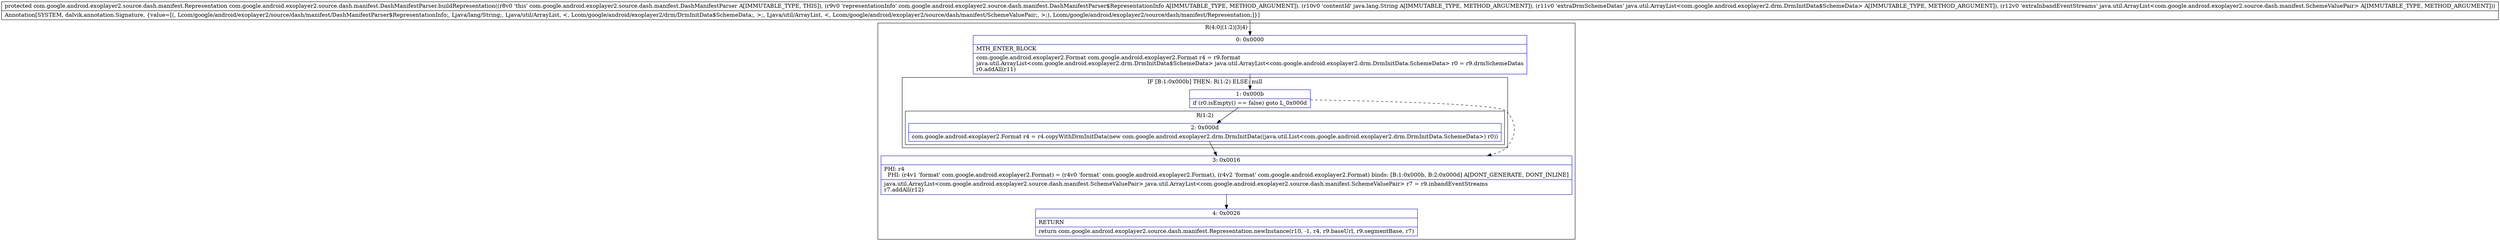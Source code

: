 digraph "CFG forcom.google.android.exoplayer2.source.dash.manifest.DashManifestParser.buildRepresentation(Lcom\/google\/android\/exoplayer2\/source\/dash\/manifest\/DashManifestParser$RepresentationInfo;Ljava\/lang\/String;Ljava\/util\/ArrayList;Ljava\/util\/ArrayList;)Lcom\/google\/android\/exoplayer2\/source\/dash\/manifest\/Representation;" {
subgraph cluster_Region_1185182459 {
label = "R(4:0|(1:2)|3|4)";
node [shape=record,color=blue];
Node_0 [shape=record,label="{0\:\ 0x0000|MTH_ENTER_BLOCK\l|com.google.android.exoplayer2.Format com.google.android.exoplayer2.Format r4 = r9.format\ljava.util.ArrayList\<com.google.android.exoplayer2.drm.DrmInitData$SchemeData\> java.util.ArrayList\<com.google.android.exoplayer2.drm.DrmInitData.SchemeData\> r0 = r9.drmSchemeDatas\lr0.addAll(r11)\l}"];
subgraph cluster_IfRegion_1141092859 {
label = "IF [B:1:0x000b] THEN: R(1:2) ELSE: null";
node [shape=record,color=blue];
Node_1 [shape=record,label="{1\:\ 0x000b|if (r0.isEmpty() == false) goto L_0x000d\l}"];
subgraph cluster_Region_1532484048 {
label = "R(1:2)";
node [shape=record,color=blue];
Node_2 [shape=record,label="{2\:\ 0x000d|com.google.android.exoplayer2.Format r4 = r4.copyWithDrmInitData(new com.google.android.exoplayer2.drm.DrmInitData((java.util.List\<com.google.android.exoplayer2.drm.DrmInitData.SchemeData\>) r0))\l}"];
}
}
Node_3 [shape=record,label="{3\:\ 0x0016|PHI: r4 \l  PHI: (r4v1 'format' com.google.android.exoplayer2.Format) = (r4v0 'format' com.google.android.exoplayer2.Format), (r4v2 'format' com.google.android.exoplayer2.Format) binds: [B:1:0x000b, B:2:0x000d] A[DONT_GENERATE, DONT_INLINE]\l|java.util.ArrayList\<com.google.android.exoplayer2.source.dash.manifest.SchemeValuePair\> java.util.ArrayList\<com.google.android.exoplayer2.source.dash.manifest.SchemeValuePair\> r7 = r9.inbandEventStreams\lr7.addAll(r12)\l}"];
Node_4 [shape=record,label="{4\:\ 0x0026|RETURN\l|return com.google.android.exoplayer2.source.dash.manifest.Representation.newInstance(r10, \-1, r4, r9.baseUrl, r9.segmentBase, r7)\l}"];
}
MethodNode[shape=record,label="{protected com.google.android.exoplayer2.source.dash.manifest.Representation com.google.android.exoplayer2.source.dash.manifest.DashManifestParser.buildRepresentation((r8v0 'this' com.google.android.exoplayer2.source.dash.manifest.DashManifestParser A[IMMUTABLE_TYPE, THIS]), (r9v0 'representationInfo' com.google.android.exoplayer2.source.dash.manifest.DashManifestParser$RepresentationInfo A[IMMUTABLE_TYPE, METHOD_ARGUMENT]), (r10v0 'contentId' java.lang.String A[IMMUTABLE_TYPE, METHOD_ARGUMENT]), (r11v0 'extraDrmSchemeDatas' java.util.ArrayList\<com.google.android.exoplayer2.drm.DrmInitData$SchemeData\> A[IMMUTABLE_TYPE, METHOD_ARGUMENT]), (r12v0 'extraInbandEventStreams' java.util.ArrayList\<com.google.android.exoplayer2.source.dash.manifest.SchemeValuePair\> A[IMMUTABLE_TYPE, METHOD_ARGUMENT]))  | Annotation[SYSTEM, dalvik.annotation.Signature, \{value=[(, Lcom\/google\/android\/exoplayer2\/source\/dash\/manifest\/DashManifestParser$RepresentationInfo;, Ljava\/lang\/String;, Ljava\/util\/ArrayList, \<, Lcom\/google\/android\/exoplayer2\/drm\/DrmInitData$SchemeData;, \>;, Ljava\/util\/ArrayList, \<, Lcom\/google\/android\/exoplayer2\/source\/dash\/manifest\/SchemeValuePair;, \>;), Lcom\/google\/android\/exoplayer2\/source\/dash\/manifest\/Representation;]\}]\l}"];
MethodNode -> Node_0;
Node_0 -> Node_1;
Node_1 -> Node_2;
Node_1 -> Node_3[style=dashed];
Node_2 -> Node_3;
Node_3 -> Node_4;
}

